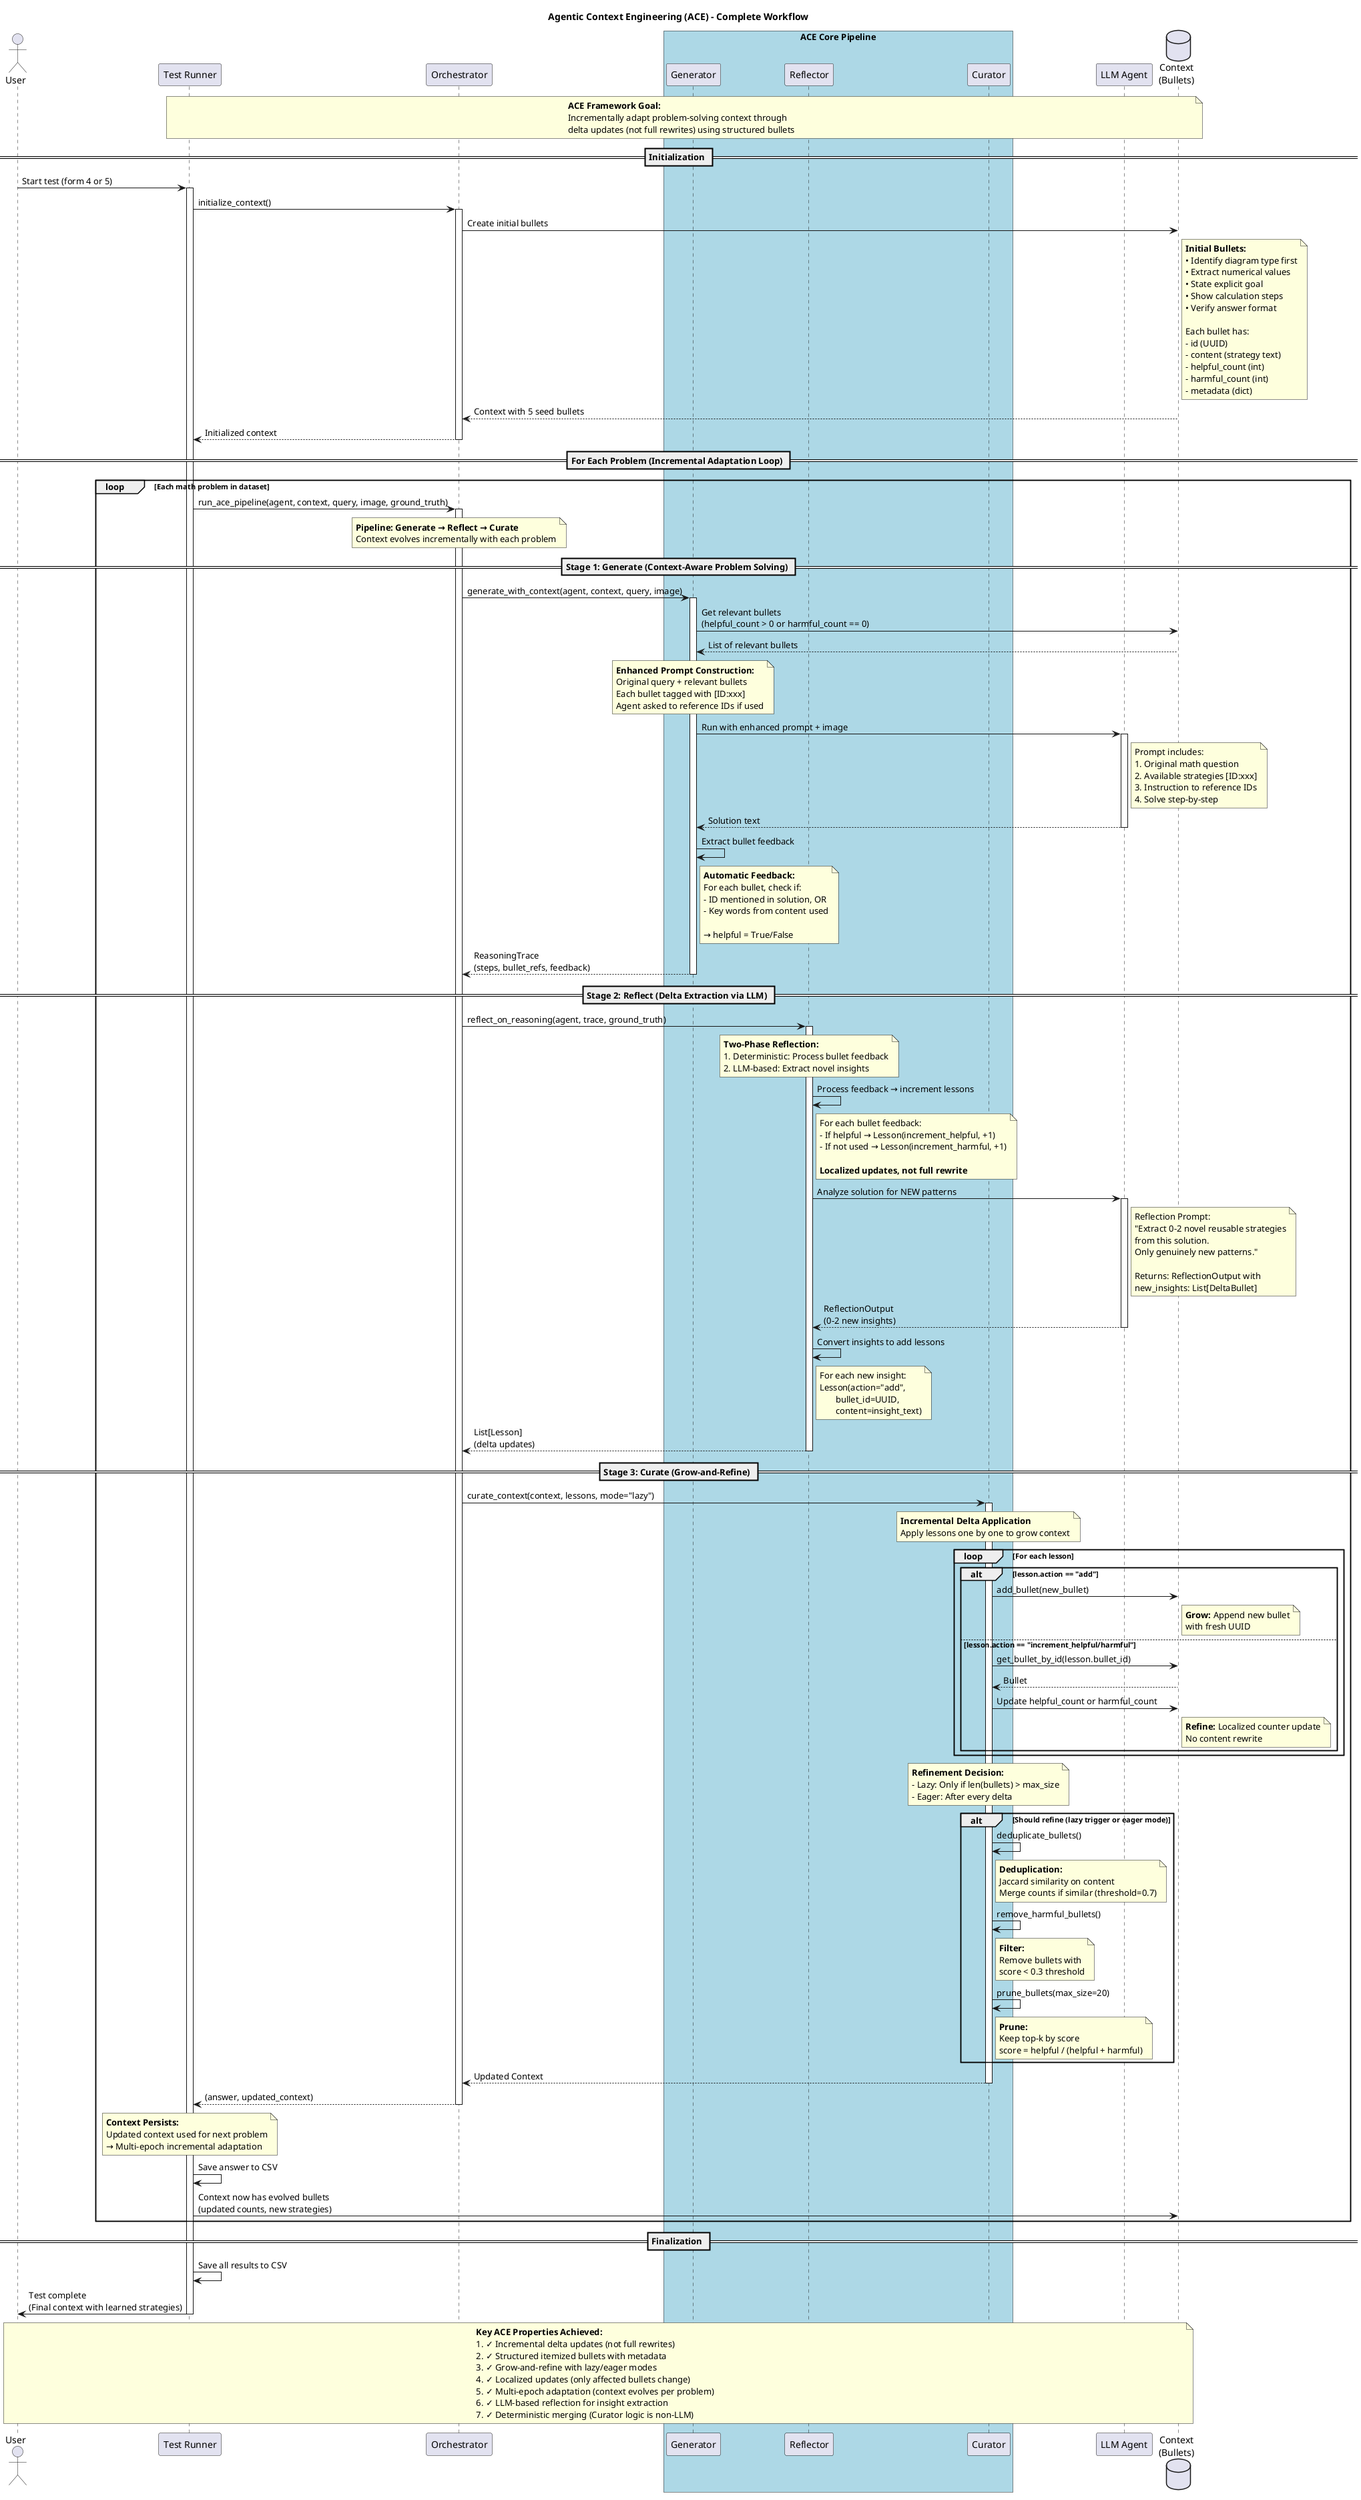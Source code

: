 @startuml ACE Framework Sequence Diagram

title Agentic Context Engineering (ACE) - Complete Workflow

actor User
participant "Test Runner" as Runner
participant "Orchestrator" as Orch
box "ACE Core Pipeline" #LightBlue
    participant "Generator" as Gen
    participant "Reflector" as Ref
    participant "Curator" as Cur
end box
participant "LLM Agent" as LLM
database "Context\n(Bullets)" as Context

note over Runner, Context
    **ACE Framework Goal:**
    Incrementally adapt problem-solving context through
    delta updates (not full rewrites) using structured bullets
end note

== Initialization ==
User -> Runner: Start test (form 4 or 5)
activate Runner
Runner -> Orch: initialize_context()
activate Orch
Orch -> Context: Create initial bullets
note right of Context
    **Initial Bullets:**
    • Identify diagram type first
    • Extract numerical values
    • State explicit goal
    • Show calculation steps
    • Verify answer format

    Each bullet has:
    - id (UUID)
    - content (strategy text)
    - helpful_count (int)
    - harmful_count (int)
    - metadata (dict)
end note
Context --> Orch: Context with 5 seed bullets
Orch --> Runner: Initialized context
deactivate Orch

== For Each Problem (Incremental Adaptation Loop) ==
loop Each math problem in dataset
    Runner -> Orch: run_ace_pipeline(agent, context, query, image, ground_truth)
    activate Orch

    note over Orch
        **Pipeline: Generate → Reflect → Curate**
        Context evolves incrementally with each problem
    end note

    == Stage 1: Generate (Context-Aware Problem Solving) ==
    Orch -> Gen: generate_with_context(agent, context, query, image)
    activate Gen

    Gen -> Context: Get relevant bullets\n(helpful_count > 0 or harmful_count == 0)
    Context --> Gen: List of relevant bullets

    note over Gen
        **Enhanced Prompt Construction:**
        Original query + relevant bullets
        Each bullet tagged with [ID:xxx]
        Agent asked to reference IDs if used
    end note

    Gen -> LLM: Run with enhanced prompt + image
    activate LLM
    note right of LLM
        Prompt includes:
        1. Original math question
        2. Available strategies [ID:xxx]
        3. Instruction to reference IDs
        4. Solve step-by-step
    end note
    LLM --> Gen: Solution text
    deactivate LLM

    Gen -> Gen: Extract bullet feedback
    note right of Gen
        **Automatic Feedback:**
        For each bullet, check if:
        - ID mentioned in solution, OR
        - Key words from content used

        → helpful = True/False
    end note

    Gen --> Orch: ReasoningTrace\n(steps, bullet_refs, feedback)
    deactivate Gen

    == Stage 2: Reflect (Delta Extraction via LLM) ==
    Orch -> Ref: reflect_on_reasoning(agent, trace, ground_truth)
    activate Ref

    note over Ref
        **Two-Phase Reflection:**
        1. Deterministic: Process bullet feedback
        2. LLM-based: Extract novel insights
    end note

    Ref -> Ref: Process feedback → increment lessons
    note right of Ref
        For each bullet feedback:
        - If helpful → Lesson(increment_helpful, +1)
        - If not used → Lesson(increment_harmful, +1)

        **Localized updates, not full rewrite**
    end note

    Ref -> LLM: Analyze solution for NEW patterns
    activate LLM
    note right of LLM
        Reflection Prompt:
        "Extract 0-2 novel reusable strategies
        from this solution.
        Only genuinely new patterns."

        Returns: ReflectionOutput with
        new_insights: List[DeltaBullet]
    end note
    LLM --> Ref: ReflectionOutput\n(0-2 new insights)
    deactivate LLM

    Ref -> Ref: Convert insights to add lessons
    note right of Ref
        For each new insight:
        Lesson(action="add",
               bullet_id=UUID,
               content=insight_text)
    end note

    Ref --> Orch: List[Lesson]\n(delta updates)
    deactivate Ref

    == Stage 3: Curate (Grow-and-Refine) ==
    Orch -> Cur: curate_context(context, lessons, mode="lazy")
    activate Cur

    note over Cur
        **Incremental Delta Application**
        Apply lessons one by one to grow context
    end note

    loop For each lesson
        alt lesson.action == "add"
            Cur -> Context: add_bullet(new_bullet)
            note right of Context
                **Grow:** Append new bullet
                with fresh UUID
            end note
        else lesson.action == "increment_helpful/harmful"
            Cur -> Context: get_bullet_by_id(lesson.bullet_id)
            Context --> Cur: Bullet
            Cur -> Context: Update helpful_count or harmful_count
            note right of Context
                **Refine:** Localized counter update
                No content rewrite
            end note
        end
    end

    note over Cur
        **Refinement Decision:**
        - Lazy: Only if len(bullets) > max_size
        - Eager: After every delta
    end note

    alt Should refine (lazy trigger or eager mode)
        Cur -> Cur: deduplicate_bullets()
        note right of Cur
            **Deduplication:**
            Jaccard similarity on content
            Merge counts if similar (threshold=0.7)
        end note

        Cur -> Cur: remove_harmful_bullets()
        note right of Cur
            **Filter:**
            Remove bullets with
            score < 0.3 threshold
        end note

        Cur -> Cur: prune_bullets(max_size=20)
        note right of Cur
            **Prune:**
            Keep top-k by score
            score = helpful / (helpful + harmful)
        end note
    end

    Cur --> Orch: Updated Context
    deactivate Cur

    Orch --> Runner: (answer, updated_context)
    deactivate Orch

    note over Runner
        **Context Persists:**
        Updated context used for next problem
        → Multi-epoch incremental adaptation
    end note

    Runner -> Runner: Save answer to CSV
    Runner -> Context: Context now has evolved bullets\n(updated counts, new strategies)
end

== Finalization ==
Runner -> Runner: Save all results to CSV
Runner -> User: Test complete\n(Final context with learned strategies)
deactivate Runner

note over User, Context
    **Key ACE Properties Achieved:**
    1. ✓ Incremental delta updates (not full rewrites)
    2. ✓ Structured itemized bullets with metadata
    3. ✓ Grow-and-refine with lazy/eager modes
    4. ✓ Localized updates (only affected bullets change)
    5. ✓ Multi-epoch adaptation (context evolves per problem)
    6. ✓ LLM-based reflection for insight extraction
    7. ✓ Deterministic merging (Curator logic is non-LLM)
end note

@enduml
